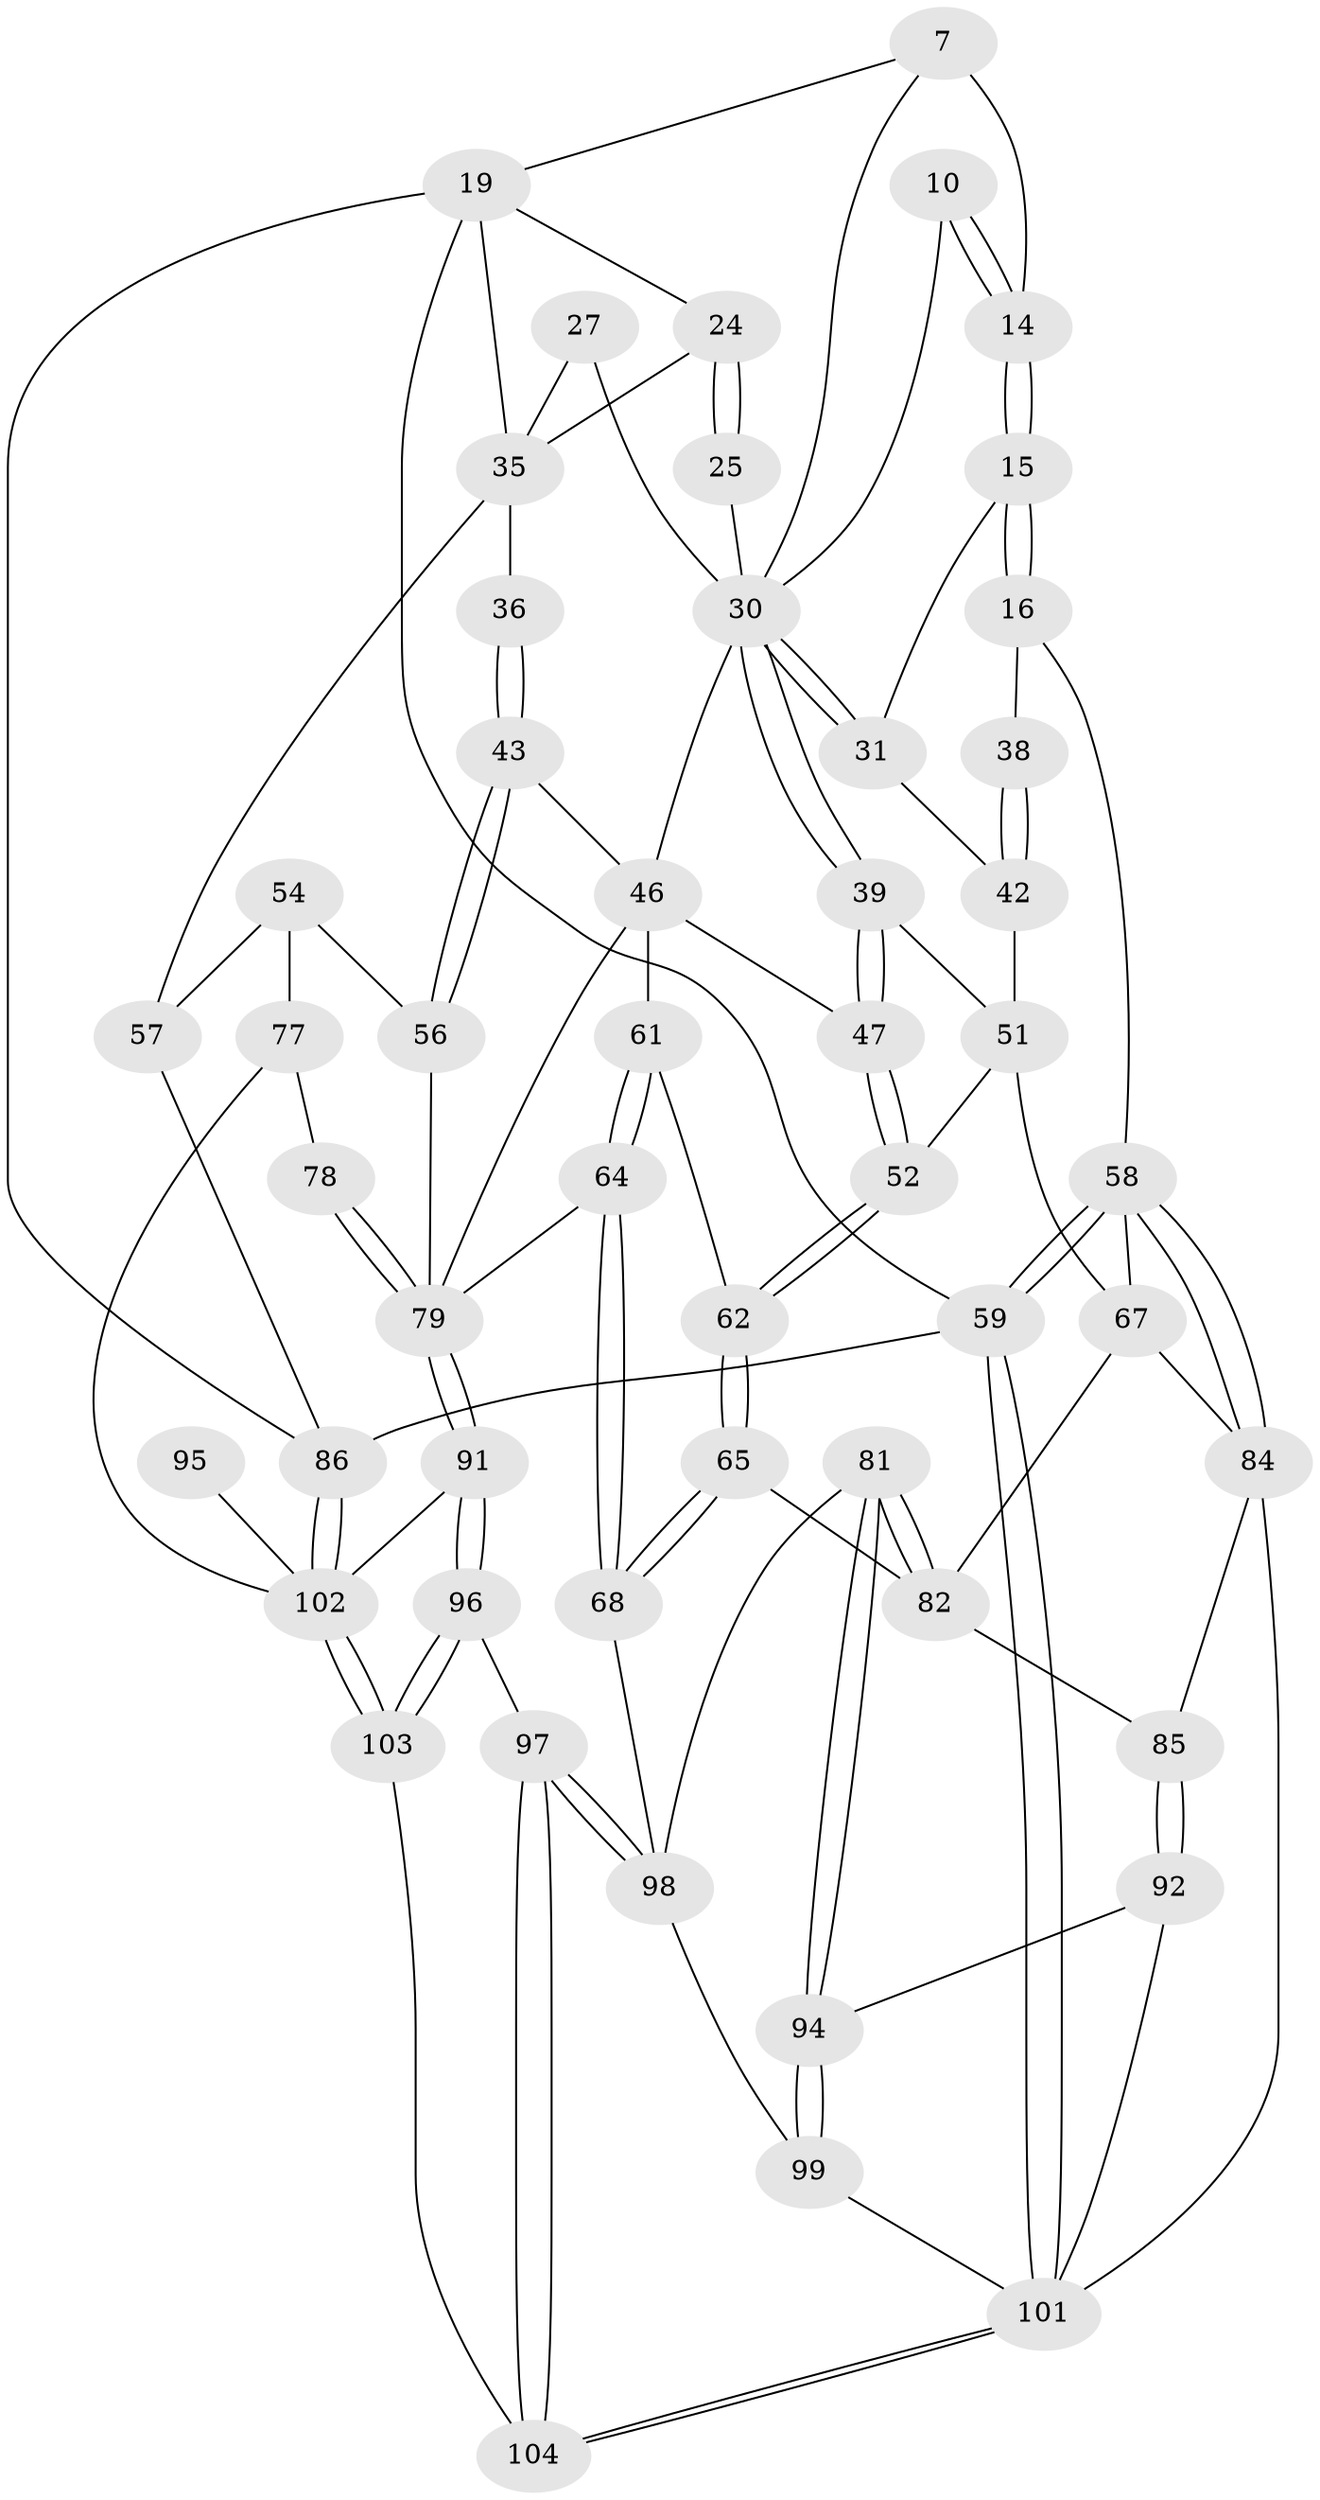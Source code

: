 // original degree distribution, {4: 0.2403846153846154, 5: 0.5192307692307693, 3: 0.019230769230769232, 6: 0.22115384615384615}
// Generated by graph-tools (version 1.1) at 2025/02/03/09/25 05:02:20]
// undirected, 52 vertices, 118 edges
graph export_dot {
graph [start="1"]
  node [color=gray90,style=filled];
  7 [pos="+0.4556692625258459+0.11309772160346014",super="+5+6"];
  10 [pos="+0.3669718180214713+0.1560974664254899"];
  14 [pos="+0.2859861831654298+0.18745149080952467",super="+3+4"];
  15 [pos="+0.28278974848403376+0.19355513720933554"];
  16 [pos="+0+0.05021367799892312"];
  19 [pos="+0.7577456205994864+0",super="+12+11+13"];
  24 [pos="+0.6163905233597669+0",super="+23"];
  25 [pos="+0.5865010814107842+0.1570730695944191"];
  27 [pos="+0.5990722144563152+0.24123347641888795"];
  30 [pos="+0.4313463126547822+0.3199158416925297",super="+29+28+26"];
  31 [pos="+0.2828509181235062+0.19464167484644646"];
  35 [pos="+0.8732960266956694+0.36030657516491116",super="+34"];
  36 [pos="+0.7767804127120509+0.334735246598571"];
  38 [pos="+0+0.15456293050518882"];
  39 [pos="+0.41364544673610276+0.35420979221950966"];
  42 [pos="+0.1372520446262849+0.37197919557240655",super="+41+37"];
  43 [pos="+0.716805730982804+0.4192135592733941"];
  46 [pos="+0.4870031029030202+0.48796298077219535",super="+45"];
  47 [pos="+0.45307716910923973+0.4627847555517786"];
  51 [pos="+0.272662095909568+0.4801909143918615",super="+40+48"];
  52 [pos="+0.3198305785651424+0.5220963675955168"];
  54 [pos="+1+0.4688475056675499"];
  56 [pos="+0.6689772035709728+0.5286762251170957",super="+55"];
  57 [pos="+1+0.45033108974316244",super="+33+53"];
  58 [pos="+0+0.9478546802731613",super="+50+17"];
  59 [pos="+0+1",super="+18"];
  61 [pos="+0.44515034428725364+0.5509297484241186"];
  62 [pos="+0.3473913746798077+0.5805651058180405"];
  64 [pos="+0.5232415776051589+0.6891531647908745"];
  65 [pos="+0.34740077785662815+0.5810848270429849"];
  67 [pos="+0.11240361418639763+0.5831105609190378",super="+49"];
  68 [pos="+0.5044930435483594+0.7054420267116718"];
  77 [pos="+0.8961341205538362+0.7083436179296826",super="+76+71"];
  78 [pos="+0.8566032507135865+0.7094924168618566",super="+72"];
  79 [pos="+0.7485337413639249+0.8256017230639968",super="+70+63+69"];
  81 [pos="+0.36854617649391835+0.7406602280465118"];
  82 [pos="+0.30840470556902894+0.6682813405626281",super="+66"];
  84 [pos="+0.04798022031390375+0.8036878306252561",super="+83"];
  85 [pos="+0.22208133261766455+0.725398979377403"];
  86 [pos="+1+1",super="+20+73"];
  91 [pos="+0.7494350385952572+0.8367900509882964"];
  92 [pos="+0.2495854184274448+0.7983982919811656"];
  94 [pos="+0.29011403390040524+0.8141195366305481"];
  95 [pos="+0.8742909980434824+0.8651643254235809"];
  96 [pos="+0.7303370848435218+0.8571653302134323"];
  97 [pos="+0.5050915166743326+0.9157071204368173"];
  98 [pos="+0.4997625387443656+0.9089761805516402",super="+80"];
  99 [pos="+0.32889044808864826+0.8986136084219739"];
  101 [pos="+0.14060359967704752+1",super="+100+93"];
  102 [pos="+1+1",super="+90+89+88+87"];
  103 [pos="+0.7374748933478195+1"];
  104 [pos="+0.5122387099449129+1"];
  7 -- 14 [weight=2];
  7 -- 30;
  7 -- 19;
  10 -- 14 [weight=2];
  10 -- 14;
  10 -- 30;
  14 -- 15;
  14 -- 15;
  15 -- 16;
  15 -- 16;
  15 -- 31;
  16 -- 38;
  16 -- 58;
  19 -- 86;
  19 -- 35;
  19 -- 24;
  19 -- 59;
  24 -- 25 [weight=2];
  24 -- 25;
  24 -- 35;
  25 -- 30;
  27 -- 30 [weight=2];
  27 -- 35;
  30 -- 31;
  30 -- 31;
  30 -- 39;
  30 -- 39;
  30 -- 46;
  31 -- 42;
  35 -- 36 [weight=2];
  35 -- 57 [weight=2];
  36 -- 43;
  36 -- 43;
  38 -- 42 [weight=2];
  38 -- 42;
  39 -- 47;
  39 -- 47;
  39 -- 51;
  42 -- 51 [weight=2];
  43 -- 56;
  43 -- 56;
  43 -- 46;
  46 -- 47;
  46 -- 61;
  46 -- 79;
  47 -- 52;
  47 -- 52;
  51 -- 52;
  51 -- 67;
  52 -- 62;
  52 -- 62;
  54 -- 56;
  54 -- 77;
  54 -- 57;
  56 -- 79 [weight=2];
  57 -- 86 [weight=2];
  58 -- 59 [weight=2];
  58 -- 59;
  58 -- 84;
  58 -- 84;
  58 -- 67;
  59 -- 101;
  59 -- 101;
  59 -- 86 [weight=2];
  61 -- 62;
  61 -- 64;
  61 -- 64;
  62 -- 65;
  62 -- 65;
  64 -- 68;
  64 -- 68;
  64 -- 79;
  65 -- 68;
  65 -- 68;
  65 -- 82;
  67 -- 82;
  67 -- 84;
  68 -- 98;
  77 -- 78 [weight=2];
  77 -- 102 [weight=2];
  78 -- 79 [weight=2];
  78 -- 79;
  79 -- 91;
  79 -- 91;
  81 -- 82;
  81 -- 82;
  81 -- 94;
  81 -- 94;
  81 -- 98;
  82 -- 85;
  84 -- 101;
  84 -- 85;
  85 -- 92;
  85 -- 92;
  86 -- 102 [weight=2];
  86 -- 102;
  91 -- 96;
  91 -- 96;
  91 -- 102;
  92 -- 94;
  92 -- 101;
  94 -- 99;
  94 -- 99;
  95 -- 102 [weight=3];
  96 -- 97;
  96 -- 103;
  96 -- 103;
  97 -- 98;
  97 -- 98;
  97 -- 104;
  97 -- 104;
  98 -- 99;
  99 -- 101;
  101 -- 104;
  101 -- 104;
  102 -- 103;
  102 -- 103;
  103 -- 104;
}
